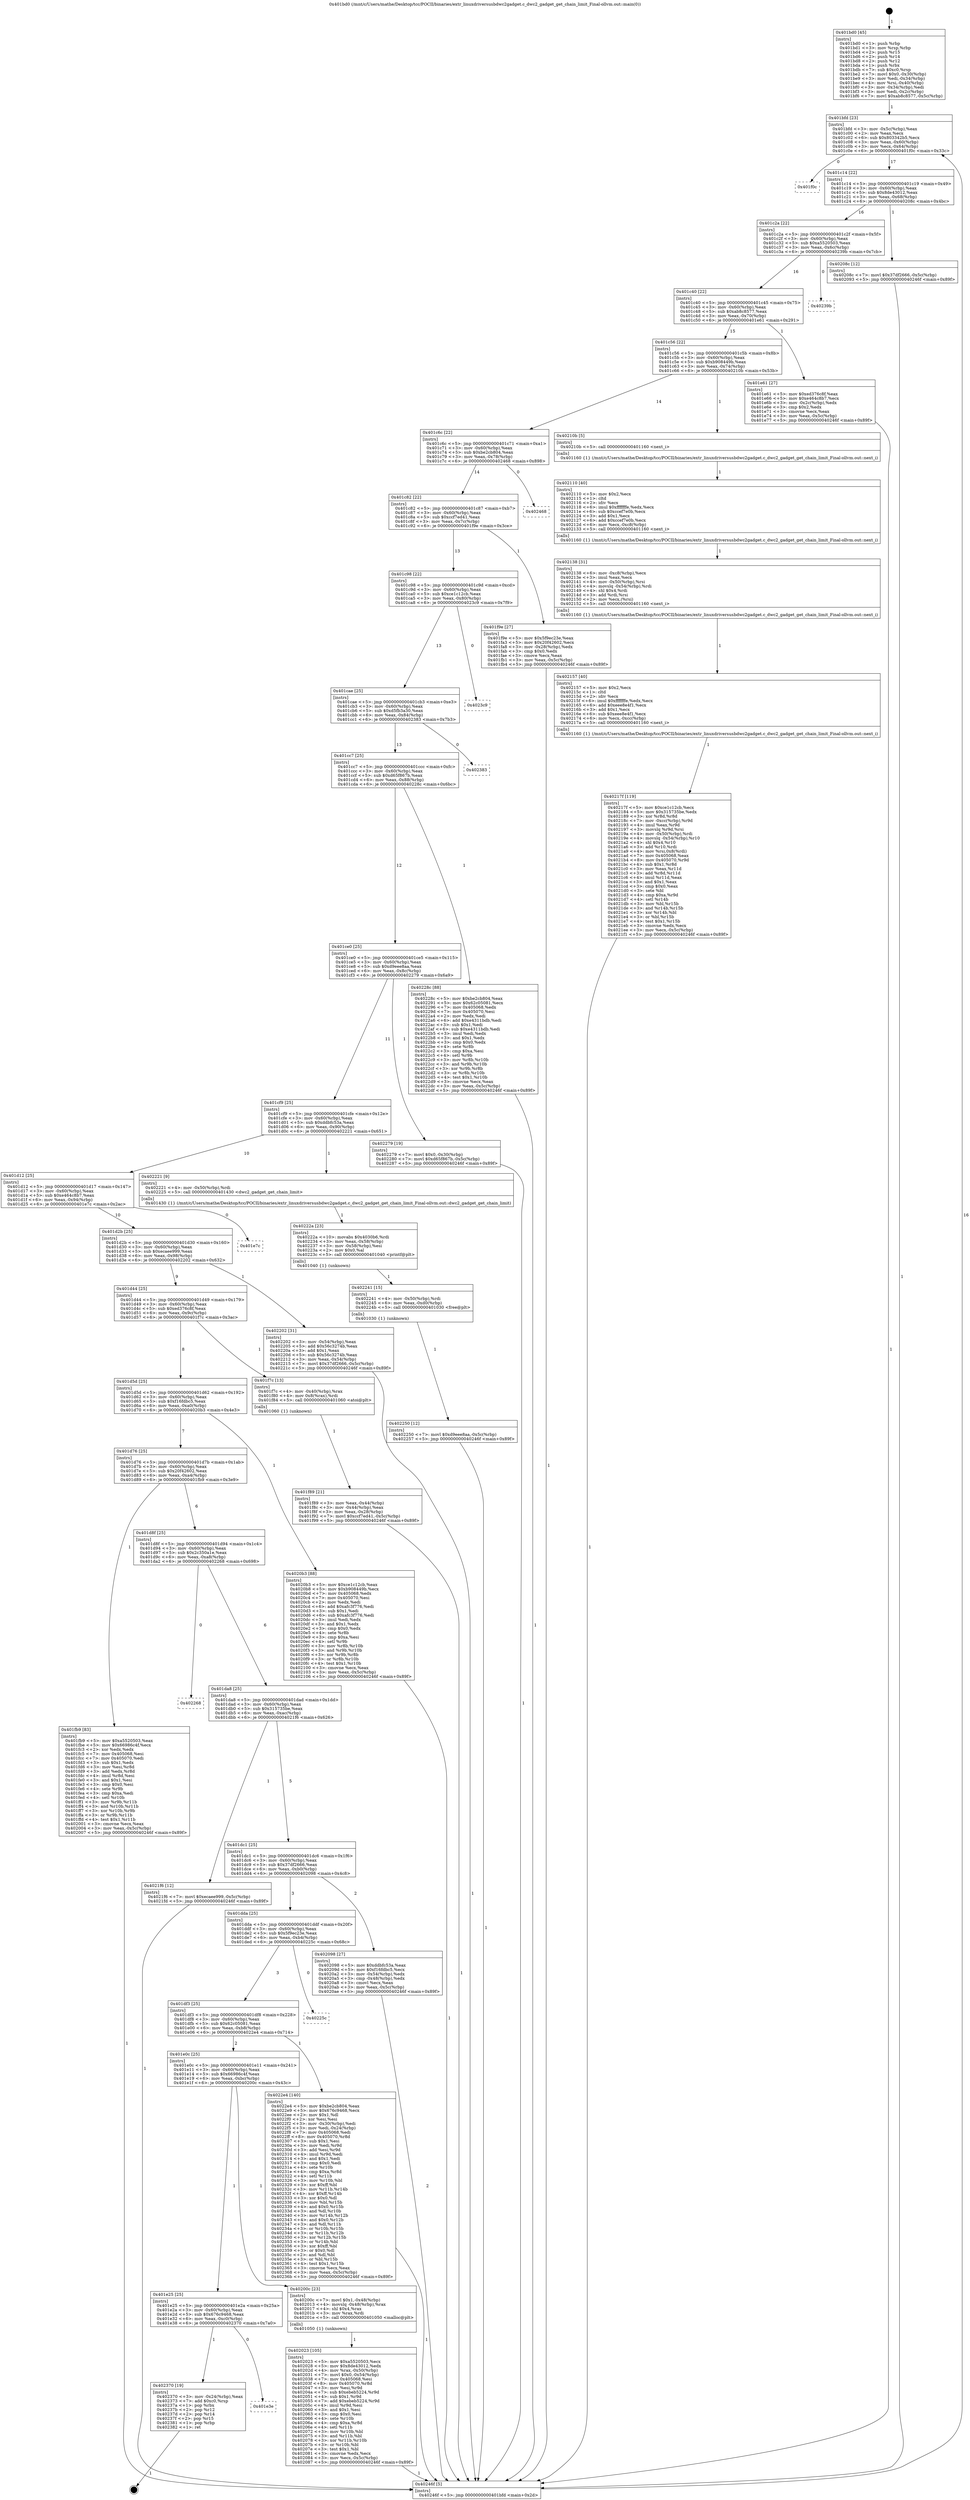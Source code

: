 digraph "0x401bd0" {
  label = "0x401bd0 (/mnt/c/Users/mathe/Desktop/tcc/POCII/binaries/extr_linuxdriversusbdwc2gadget.c_dwc2_gadget_get_chain_limit_Final-ollvm.out::main(0))"
  labelloc = "t"
  node[shape=record]

  Entry [label="",width=0.3,height=0.3,shape=circle,fillcolor=black,style=filled]
  "0x401bfd" [label="{
     0x401bfd [23]\l
     | [instrs]\l
     &nbsp;&nbsp;0x401bfd \<+3\>: mov -0x5c(%rbp),%eax\l
     &nbsp;&nbsp;0x401c00 \<+2\>: mov %eax,%ecx\l
     &nbsp;&nbsp;0x401c02 \<+6\>: sub $0x803342b5,%ecx\l
     &nbsp;&nbsp;0x401c08 \<+3\>: mov %eax,-0x60(%rbp)\l
     &nbsp;&nbsp;0x401c0b \<+3\>: mov %ecx,-0x64(%rbp)\l
     &nbsp;&nbsp;0x401c0e \<+6\>: je 0000000000401f0c \<main+0x33c\>\l
  }"]
  "0x401f0c" [label="{
     0x401f0c\l
  }", style=dashed]
  "0x401c14" [label="{
     0x401c14 [22]\l
     | [instrs]\l
     &nbsp;&nbsp;0x401c14 \<+5\>: jmp 0000000000401c19 \<main+0x49\>\l
     &nbsp;&nbsp;0x401c19 \<+3\>: mov -0x60(%rbp),%eax\l
     &nbsp;&nbsp;0x401c1c \<+5\>: sub $0x8de43012,%eax\l
     &nbsp;&nbsp;0x401c21 \<+3\>: mov %eax,-0x68(%rbp)\l
     &nbsp;&nbsp;0x401c24 \<+6\>: je 000000000040208c \<main+0x4bc\>\l
  }"]
  Exit [label="",width=0.3,height=0.3,shape=circle,fillcolor=black,style=filled,peripheries=2]
  "0x40208c" [label="{
     0x40208c [12]\l
     | [instrs]\l
     &nbsp;&nbsp;0x40208c \<+7\>: movl $0x37df2666,-0x5c(%rbp)\l
     &nbsp;&nbsp;0x402093 \<+5\>: jmp 000000000040246f \<main+0x89f\>\l
  }"]
  "0x401c2a" [label="{
     0x401c2a [22]\l
     | [instrs]\l
     &nbsp;&nbsp;0x401c2a \<+5\>: jmp 0000000000401c2f \<main+0x5f\>\l
     &nbsp;&nbsp;0x401c2f \<+3\>: mov -0x60(%rbp),%eax\l
     &nbsp;&nbsp;0x401c32 \<+5\>: sub $0xa5520503,%eax\l
     &nbsp;&nbsp;0x401c37 \<+3\>: mov %eax,-0x6c(%rbp)\l
     &nbsp;&nbsp;0x401c3a \<+6\>: je 000000000040239b \<main+0x7cb\>\l
  }"]
  "0x401e3e" [label="{
     0x401e3e\l
  }", style=dashed]
  "0x40239b" [label="{
     0x40239b\l
  }", style=dashed]
  "0x401c40" [label="{
     0x401c40 [22]\l
     | [instrs]\l
     &nbsp;&nbsp;0x401c40 \<+5\>: jmp 0000000000401c45 \<main+0x75\>\l
     &nbsp;&nbsp;0x401c45 \<+3\>: mov -0x60(%rbp),%eax\l
     &nbsp;&nbsp;0x401c48 \<+5\>: sub $0xab8c8577,%eax\l
     &nbsp;&nbsp;0x401c4d \<+3\>: mov %eax,-0x70(%rbp)\l
     &nbsp;&nbsp;0x401c50 \<+6\>: je 0000000000401e61 \<main+0x291\>\l
  }"]
  "0x402370" [label="{
     0x402370 [19]\l
     | [instrs]\l
     &nbsp;&nbsp;0x402370 \<+3\>: mov -0x24(%rbp),%eax\l
     &nbsp;&nbsp;0x402373 \<+7\>: add $0xc0,%rsp\l
     &nbsp;&nbsp;0x40237a \<+1\>: pop %rbx\l
     &nbsp;&nbsp;0x40237b \<+2\>: pop %r12\l
     &nbsp;&nbsp;0x40237d \<+2\>: pop %r14\l
     &nbsp;&nbsp;0x40237f \<+2\>: pop %r15\l
     &nbsp;&nbsp;0x402381 \<+1\>: pop %rbp\l
     &nbsp;&nbsp;0x402382 \<+1\>: ret\l
  }"]
  "0x401e61" [label="{
     0x401e61 [27]\l
     | [instrs]\l
     &nbsp;&nbsp;0x401e61 \<+5\>: mov $0xed376c8f,%eax\l
     &nbsp;&nbsp;0x401e66 \<+5\>: mov $0xe464c8b7,%ecx\l
     &nbsp;&nbsp;0x401e6b \<+3\>: mov -0x2c(%rbp),%edx\l
     &nbsp;&nbsp;0x401e6e \<+3\>: cmp $0x2,%edx\l
     &nbsp;&nbsp;0x401e71 \<+3\>: cmovne %ecx,%eax\l
     &nbsp;&nbsp;0x401e74 \<+3\>: mov %eax,-0x5c(%rbp)\l
     &nbsp;&nbsp;0x401e77 \<+5\>: jmp 000000000040246f \<main+0x89f\>\l
  }"]
  "0x401c56" [label="{
     0x401c56 [22]\l
     | [instrs]\l
     &nbsp;&nbsp;0x401c56 \<+5\>: jmp 0000000000401c5b \<main+0x8b\>\l
     &nbsp;&nbsp;0x401c5b \<+3\>: mov -0x60(%rbp),%eax\l
     &nbsp;&nbsp;0x401c5e \<+5\>: sub $0xb908449b,%eax\l
     &nbsp;&nbsp;0x401c63 \<+3\>: mov %eax,-0x74(%rbp)\l
     &nbsp;&nbsp;0x401c66 \<+6\>: je 000000000040210b \<main+0x53b\>\l
  }"]
  "0x40246f" [label="{
     0x40246f [5]\l
     | [instrs]\l
     &nbsp;&nbsp;0x40246f \<+5\>: jmp 0000000000401bfd \<main+0x2d\>\l
  }"]
  "0x401bd0" [label="{
     0x401bd0 [45]\l
     | [instrs]\l
     &nbsp;&nbsp;0x401bd0 \<+1\>: push %rbp\l
     &nbsp;&nbsp;0x401bd1 \<+3\>: mov %rsp,%rbp\l
     &nbsp;&nbsp;0x401bd4 \<+2\>: push %r15\l
     &nbsp;&nbsp;0x401bd6 \<+2\>: push %r14\l
     &nbsp;&nbsp;0x401bd8 \<+2\>: push %r12\l
     &nbsp;&nbsp;0x401bda \<+1\>: push %rbx\l
     &nbsp;&nbsp;0x401bdb \<+7\>: sub $0xc0,%rsp\l
     &nbsp;&nbsp;0x401be2 \<+7\>: movl $0x0,-0x30(%rbp)\l
     &nbsp;&nbsp;0x401be9 \<+3\>: mov %edi,-0x34(%rbp)\l
     &nbsp;&nbsp;0x401bec \<+4\>: mov %rsi,-0x40(%rbp)\l
     &nbsp;&nbsp;0x401bf0 \<+3\>: mov -0x34(%rbp),%edi\l
     &nbsp;&nbsp;0x401bf3 \<+3\>: mov %edi,-0x2c(%rbp)\l
     &nbsp;&nbsp;0x401bf6 \<+7\>: movl $0xab8c8577,-0x5c(%rbp)\l
  }"]
  "0x402250" [label="{
     0x402250 [12]\l
     | [instrs]\l
     &nbsp;&nbsp;0x402250 \<+7\>: movl $0xd9eee8aa,-0x5c(%rbp)\l
     &nbsp;&nbsp;0x402257 \<+5\>: jmp 000000000040246f \<main+0x89f\>\l
  }"]
  "0x40210b" [label="{
     0x40210b [5]\l
     | [instrs]\l
     &nbsp;&nbsp;0x40210b \<+5\>: call 0000000000401160 \<next_i\>\l
     | [calls]\l
     &nbsp;&nbsp;0x401160 \{1\} (/mnt/c/Users/mathe/Desktop/tcc/POCII/binaries/extr_linuxdriversusbdwc2gadget.c_dwc2_gadget_get_chain_limit_Final-ollvm.out::next_i)\l
  }"]
  "0x401c6c" [label="{
     0x401c6c [22]\l
     | [instrs]\l
     &nbsp;&nbsp;0x401c6c \<+5\>: jmp 0000000000401c71 \<main+0xa1\>\l
     &nbsp;&nbsp;0x401c71 \<+3\>: mov -0x60(%rbp),%eax\l
     &nbsp;&nbsp;0x401c74 \<+5\>: sub $0xbe2cb804,%eax\l
     &nbsp;&nbsp;0x401c79 \<+3\>: mov %eax,-0x78(%rbp)\l
     &nbsp;&nbsp;0x401c7c \<+6\>: je 0000000000402468 \<main+0x898\>\l
  }"]
  "0x402241" [label="{
     0x402241 [15]\l
     | [instrs]\l
     &nbsp;&nbsp;0x402241 \<+4\>: mov -0x50(%rbp),%rdi\l
     &nbsp;&nbsp;0x402245 \<+6\>: mov %eax,-0xd0(%rbp)\l
     &nbsp;&nbsp;0x40224b \<+5\>: call 0000000000401030 \<free@plt\>\l
     | [calls]\l
     &nbsp;&nbsp;0x401030 \{1\} (unknown)\l
  }"]
  "0x402468" [label="{
     0x402468\l
  }", style=dashed]
  "0x401c82" [label="{
     0x401c82 [22]\l
     | [instrs]\l
     &nbsp;&nbsp;0x401c82 \<+5\>: jmp 0000000000401c87 \<main+0xb7\>\l
     &nbsp;&nbsp;0x401c87 \<+3\>: mov -0x60(%rbp),%eax\l
     &nbsp;&nbsp;0x401c8a \<+5\>: sub $0xccf7ed41,%eax\l
     &nbsp;&nbsp;0x401c8f \<+3\>: mov %eax,-0x7c(%rbp)\l
     &nbsp;&nbsp;0x401c92 \<+6\>: je 0000000000401f9e \<main+0x3ce\>\l
  }"]
  "0x40222a" [label="{
     0x40222a [23]\l
     | [instrs]\l
     &nbsp;&nbsp;0x40222a \<+10\>: movabs $0x4030b6,%rdi\l
     &nbsp;&nbsp;0x402234 \<+3\>: mov %eax,-0x58(%rbp)\l
     &nbsp;&nbsp;0x402237 \<+3\>: mov -0x58(%rbp),%esi\l
     &nbsp;&nbsp;0x40223a \<+2\>: mov $0x0,%al\l
     &nbsp;&nbsp;0x40223c \<+5\>: call 0000000000401040 \<printf@plt\>\l
     | [calls]\l
     &nbsp;&nbsp;0x401040 \{1\} (unknown)\l
  }"]
  "0x401f9e" [label="{
     0x401f9e [27]\l
     | [instrs]\l
     &nbsp;&nbsp;0x401f9e \<+5\>: mov $0x5f9ec23e,%eax\l
     &nbsp;&nbsp;0x401fa3 \<+5\>: mov $0x20f42602,%ecx\l
     &nbsp;&nbsp;0x401fa8 \<+3\>: mov -0x28(%rbp),%edx\l
     &nbsp;&nbsp;0x401fab \<+3\>: cmp $0x0,%edx\l
     &nbsp;&nbsp;0x401fae \<+3\>: cmove %ecx,%eax\l
     &nbsp;&nbsp;0x401fb1 \<+3\>: mov %eax,-0x5c(%rbp)\l
     &nbsp;&nbsp;0x401fb4 \<+5\>: jmp 000000000040246f \<main+0x89f\>\l
  }"]
  "0x401c98" [label="{
     0x401c98 [22]\l
     | [instrs]\l
     &nbsp;&nbsp;0x401c98 \<+5\>: jmp 0000000000401c9d \<main+0xcd\>\l
     &nbsp;&nbsp;0x401c9d \<+3\>: mov -0x60(%rbp),%eax\l
     &nbsp;&nbsp;0x401ca0 \<+5\>: sub $0xce1c12cb,%eax\l
     &nbsp;&nbsp;0x401ca5 \<+3\>: mov %eax,-0x80(%rbp)\l
     &nbsp;&nbsp;0x401ca8 \<+6\>: je 00000000004023c9 \<main+0x7f9\>\l
  }"]
  "0x40217f" [label="{
     0x40217f [119]\l
     | [instrs]\l
     &nbsp;&nbsp;0x40217f \<+5\>: mov $0xce1c12cb,%ecx\l
     &nbsp;&nbsp;0x402184 \<+5\>: mov $0x315735be,%edx\l
     &nbsp;&nbsp;0x402189 \<+3\>: xor %r8d,%r8d\l
     &nbsp;&nbsp;0x40218c \<+7\>: mov -0xcc(%rbp),%r9d\l
     &nbsp;&nbsp;0x402193 \<+4\>: imul %eax,%r9d\l
     &nbsp;&nbsp;0x402197 \<+3\>: movslq %r9d,%rsi\l
     &nbsp;&nbsp;0x40219a \<+4\>: mov -0x50(%rbp),%rdi\l
     &nbsp;&nbsp;0x40219e \<+4\>: movslq -0x54(%rbp),%r10\l
     &nbsp;&nbsp;0x4021a2 \<+4\>: shl $0x4,%r10\l
     &nbsp;&nbsp;0x4021a6 \<+3\>: add %r10,%rdi\l
     &nbsp;&nbsp;0x4021a9 \<+4\>: mov %rsi,0x8(%rdi)\l
     &nbsp;&nbsp;0x4021ad \<+7\>: mov 0x405068,%eax\l
     &nbsp;&nbsp;0x4021b4 \<+8\>: mov 0x405070,%r9d\l
     &nbsp;&nbsp;0x4021bc \<+4\>: sub $0x1,%r8d\l
     &nbsp;&nbsp;0x4021c0 \<+3\>: mov %eax,%r11d\l
     &nbsp;&nbsp;0x4021c3 \<+3\>: add %r8d,%r11d\l
     &nbsp;&nbsp;0x4021c6 \<+4\>: imul %r11d,%eax\l
     &nbsp;&nbsp;0x4021ca \<+3\>: and $0x1,%eax\l
     &nbsp;&nbsp;0x4021cd \<+3\>: cmp $0x0,%eax\l
     &nbsp;&nbsp;0x4021d0 \<+3\>: sete %bl\l
     &nbsp;&nbsp;0x4021d3 \<+4\>: cmp $0xa,%r9d\l
     &nbsp;&nbsp;0x4021d7 \<+4\>: setl %r14b\l
     &nbsp;&nbsp;0x4021db \<+3\>: mov %bl,%r15b\l
     &nbsp;&nbsp;0x4021de \<+3\>: and %r14b,%r15b\l
     &nbsp;&nbsp;0x4021e1 \<+3\>: xor %r14b,%bl\l
     &nbsp;&nbsp;0x4021e4 \<+3\>: or %bl,%r15b\l
     &nbsp;&nbsp;0x4021e7 \<+4\>: test $0x1,%r15b\l
     &nbsp;&nbsp;0x4021eb \<+3\>: cmovne %edx,%ecx\l
     &nbsp;&nbsp;0x4021ee \<+3\>: mov %ecx,-0x5c(%rbp)\l
     &nbsp;&nbsp;0x4021f1 \<+5\>: jmp 000000000040246f \<main+0x89f\>\l
  }"]
  "0x4023c9" [label="{
     0x4023c9\l
  }", style=dashed]
  "0x401cae" [label="{
     0x401cae [25]\l
     | [instrs]\l
     &nbsp;&nbsp;0x401cae \<+5\>: jmp 0000000000401cb3 \<main+0xe3\>\l
     &nbsp;&nbsp;0x401cb3 \<+3\>: mov -0x60(%rbp),%eax\l
     &nbsp;&nbsp;0x401cb6 \<+5\>: sub $0xd5fb3a30,%eax\l
     &nbsp;&nbsp;0x401cbb \<+6\>: mov %eax,-0x84(%rbp)\l
     &nbsp;&nbsp;0x401cc1 \<+6\>: je 0000000000402383 \<main+0x7b3\>\l
  }"]
  "0x402157" [label="{
     0x402157 [40]\l
     | [instrs]\l
     &nbsp;&nbsp;0x402157 \<+5\>: mov $0x2,%ecx\l
     &nbsp;&nbsp;0x40215c \<+1\>: cltd\l
     &nbsp;&nbsp;0x40215d \<+2\>: idiv %ecx\l
     &nbsp;&nbsp;0x40215f \<+6\>: imul $0xfffffffe,%edx,%ecx\l
     &nbsp;&nbsp;0x402165 \<+6\>: add $0xeee8e4f1,%ecx\l
     &nbsp;&nbsp;0x40216b \<+3\>: add $0x1,%ecx\l
     &nbsp;&nbsp;0x40216e \<+6\>: sub $0xeee8e4f1,%ecx\l
     &nbsp;&nbsp;0x402174 \<+6\>: mov %ecx,-0xcc(%rbp)\l
     &nbsp;&nbsp;0x40217a \<+5\>: call 0000000000401160 \<next_i\>\l
     | [calls]\l
     &nbsp;&nbsp;0x401160 \{1\} (/mnt/c/Users/mathe/Desktop/tcc/POCII/binaries/extr_linuxdriversusbdwc2gadget.c_dwc2_gadget_get_chain_limit_Final-ollvm.out::next_i)\l
  }"]
  "0x402383" [label="{
     0x402383\l
  }", style=dashed]
  "0x401cc7" [label="{
     0x401cc7 [25]\l
     | [instrs]\l
     &nbsp;&nbsp;0x401cc7 \<+5\>: jmp 0000000000401ccc \<main+0xfc\>\l
     &nbsp;&nbsp;0x401ccc \<+3\>: mov -0x60(%rbp),%eax\l
     &nbsp;&nbsp;0x401ccf \<+5\>: sub $0xd65f867b,%eax\l
     &nbsp;&nbsp;0x401cd4 \<+6\>: mov %eax,-0x88(%rbp)\l
     &nbsp;&nbsp;0x401cda \<+6\>: je 000000000040228c \<main+0x6bc\>\l
  }"]
  "0x402138" [label="{
     0x402138 [31]\l
     | [instrs]\l
     &nbsp;&nbsp;0x402138 \<+6\>: mov -0xc8(%rbp),%ecx\l
     &nbsp;&nbsp;0x40213e \<+3\>: imul %eax,%ecx\l
     &nbsp;&nbsp;0x402141 \<+4\>: mov -0x50(%rbp),%rsi\l
     &nbsp;&nbsp;0x402145 \<+4\>: movslq -0x54(%rbp),%rdi\l
     &nbsp;&nbsp;0x402149 \<+4\>: shl $0x4,%rdi\l
     &nbsp;&nbsp;0x40214d \<+3\>: add %rdi,%rsi\l
     &nbsp;&nbsp;0x402150 \<+2\>: mov %ecx,(%rsi)\l
     &nbsp;&nbsp;0x402152 \<+5\>: call 0000000000401160 \<next_i\>\l
     | [calls]\l
     &nbsp;&nbsp;0x401160 \{1\} (/mnt/c/Users/mathe/Desktop/tcc/POCII/binaries/extr_linuxdriversusbdwc2gadget.c_dwc2_gadget_get_chain_limit_Final-ollvm.out::next_i)\l
  }"]
  "0x40228c" [label="{
     0x40228c [88]\l
     | [instrs]\l
     &nbsp;&nbsp;0x40228c \<+5\>: mov $0xbe2cb804,%eax\l
     &nbsp;&nbsp;0x402291 \<+5\>: mov $0x62c05081,%ecx\l
     &nbsp;&nbsp;0x402296 \<+7\>: mov 0x405068,%edx\l
     &nbsp;&nbsp;0x40229d \<+7\>: mov 0x405070,%esi\l
     &nbsp;&nbsp;0x4022a4 \<+2\>: mov %edx,%edi\l
     &nbsp;&nbsp;0x4022a6 \<+6\>: add $0xe4311bdb,%edi\l
     &nbsp;&nbsp;0x4022ac \<+3\>: sub $0x1,%edi\l
     &nbsp;&nbsp;0x4022af \<+6\>: sub $0xe4311bdb,%edi\l
     &nbsp;&nbsp;0x4022b5 \<+3\>: imul %edi,%edx\l
     &nbsp;&nbsp;0x4022b8 \<+3\>: and $0x1,%edx\l
     &nbsp;&nbsp;0x4022bb \<+3\>: cmp $0x0,%edx\l
     &nbsp;&nbsp;0x4022be \<+4\>: sete %r8b\l
     &nbsp;&nbsp;0x4022c2 \<+3\>: cmp $0xa,%esi\l
     &nbsp;&nbsp;0x4022c5 \<+4\>: setl %r9b\l
     &nbsp;&nbsp;0x4022c9 \<+3\>: mov %r8b,%r10b\l
     &nbsp;&nbsp;0x4022cc \<+3\>: and %r9b,%r10b\l
     &nbsp;&nbsp;0x4022cf \<+3\>: xor %r9b,%r8b\l
     &nbsp;&nbsp;0x4022d2 \<+3\>: or %r8b,%r10b\l
     &nbsp;&nbsp;0x4022d5 \<+4\>: test $0x1,%r10b\l
     &nbsp;&nbsp;0x4022d9 \<+3\>: cmovne %ecx,%eax\l
     &nbsp;&nbsp;0x4022dc \<+3\>: mov %eax,-0x5c(%rbp)\l
     &nbsp;&nbsp;0x4022df \<+5\>: jmp 000000000040246f \<main+0x89f\>\l
  }"]
  "0x401ce0" [label="{
     0x401ce0 [25]\l
     | [instrs]\l
     &nbsp;&nbsp;0x401ce0 \<+5\>: jmp 0000000000401ce5 \<main+0x115\>\l
     &nbsp;&nbsp;0x401ce5 \<+3\>: mov -0x60(%rbp),%eax\l
     &nbsp;&nbsp;0x401ce8 \<+5\>: sub $0xd9eee8aa,%eax\l
     &nbsp;&nbsp;0x401ced \<+6\>: mov %eax,-0x8c(%rbp)\l
     &nbsp;&nbsp;0x401cf3 \<+6\>: je 0000000000402279 \<main+0x6a9\>\l
  }"]
  "0x402110" [label="{
     0x402110 [40]\l
     | [instrs]\l
     &nbsp;&nbsp;0x402110 \<+5\>: mov $0x2,%ecx\l
     &nbsp;&nbsp;0x402115 \<+1\>: cltd\l
     &nbsp;&nbsp;0x402116 \<+2\>: idiv %ecx\l
     &nbsp;&nbsp;0x402118 \<+6\>: imul $0xfffffffe,%edx,%ecx\l
     &nbsp;&nbsp;0x40211e \<+6\>: sub $0xccef7e0b,%ecx\l
     &nbsp;&nbsp;0x402124 \<+3\>: add $0x1,%ecx\l
     &nbsp;&nbsp;0x402127 \<+6\>: add $0xccef7e0b,%ecx\l
     &nbsp;&nbsp;0x40212d \<+6\>: mov %ecx,-0xc8(%rbp)\l
     &nbsp;&nbsp;0x402133 \<+5\>: call 0000000000401160 \<next_i\>\l
     | [calls]\l
     &nbsp;&nbsp;0x401160 \{1\} (/mnt/c/Users/mathe/Desktop/tcc/POCII/binaries/extr_linuxdriversusbdwc2gadget.c_dwc2_gadget_get_chain_limit_Final-ollvm.out::next_i)\l
  }"]
  "0x402279" [label="{
     0x402279 [19]\l
     | [instrs]\l
     &nbsp;&nbsp;0x402279 \<+7\>: movl $0x0,-0x30(%rbp)\l
     &nbsp;&nbsp;0x402280 \<+7\>: movl $0xd65f867b,-0x5c(%rbp)\l
     &nbsp;&nbsp;0x402287 \<+5\>: jmp 000000000040246f \<main+0x89f\>\l
  }"]
  "0x401cf9" [label="{
     0x401cf9 [25]\l
     | [instrs]\l
     &nbsp;&nbsp;0x401cf9 \<+5\>: jmp 0000000000401cfe \<main+0x12e\>\l
     &nbsp;&nbsp;0x401cfe \<+3\>: mov -0x60(%rbp),%eax\l
     &nbsp;&nbsp;0x401d01 \<+5\>: sub $0xddbfc53a,%eax\l
     &nbsp;&nbsp;0x401d06 \<+6\>: mov %eax,-0x90(%rbp)\l
     &nbsp;&nbsp;0x401d0c \<+6\>: je 0000000000402221 \<main+0x651\>\l
  }"]
  "0x402023" [label="{
     0x402023 [105]\l
     | [instrs]\l
     &nbsp;&nbsp;0x402023 \<+5\>: mov $0xa5520503,%ecx\l
     &nbsp;&nbsp;0x402028 \<+5\>: mov $0x8de43012,%edx\l
     &nbsp;&nbsp;0x40202d \<+4\>: mov %rax,-0x50(%rbp)\l
     &nbsp;&nbsp;0x402031 \<+7\>: movl $0x0,-0x54(%rbp)\l
     &nbsp;&nbsp;0x402038 \<+7\>: mov 0x405068,%esi\l
     &nbsp;&nbsp;0x40203f \<+8\>: mov 0x405070,%r8d\l
     &nbsp;&nbsp;0x402047 \<+3\>: mov %esi,%r9d\l
     &nbsp;&nbsp;0x40204a \<+7\>: sub $0xebeb5224,%r9d\l
     &nbsp;&nbsp;0x402051 \<+4\>: sub $0x1,%r9d\l
     &nbsp;&nbsp;0x402055 \<+7\>: add $0xebeb5224,%r9d\l
     &nbsp;&nbsp;0x40205c \<+4\>: imul %r9d,%esi\l
     &nbsp;&nbsp;0x402060 \<+3\>: and $0x1,%esi\l
     &nbsp;&nbsp;0x402063 \<+3\>: cmp $0x0,%esi\l
     &nbsp;&nbsp;0x402066 \<+4\>: sete %r10b\l
     &nbsp;&nbsp;0x40206a \<+4\>: cmp $0xa,%r8d\l
     &nbsp;&nbsp;0x40206e \<+4\>: setl %r11b\l
     &nbsp;&nbsp;0x402072 \<+3\>: mov %r10b,%bl\l
     &nbsp;&nbsp;0x402075 \<+3\>: and %r11b,%bl\l
     &nbsp;&nbsp;0x402078 \<+3\>: xor %r11b,%r10b\l
     &nbsp;&nbsp;0x40207b \<+3\>: or %r10b,%bl\l
     &nbsp;&nbsp;0x40207e \<+3\>: test $0x1,%bl\l
     &nbsp;&nbsp;0x402081 \<+3\>: cmovne %edx,%ecx\l
     &nbsp;&nbsp;0x402084 \<+3\>: mov %ecx,-0x5c(%rbp)\l
     &nbsp;&nbsp;0x402087 \<+5\>: jmp 000000000040246f \<main+0x89f\>\l
  }"]
  "0x402221" [label="{
     0x402221 [9]\l
     | [instrs]\l
     &nbsp;&nbsp;0x402221 \<+4\>: mov -0x50(%rbp),%rdi\l
     &nbsp;&nbsp;0x402225 \<+5\>: call 0000000000401430 \<dwc2_gadget_get_chain_limit\>\l
     | [calls]\l
     &nbsp;&nbsp;0x401430 \{1\} (/mnt/c/Users/mathe/Desktop/tcc/POCII/binaries/extr_linuxdriversusbdwc2gadget.c_dwc2_gadget_get_chain_limit_Final-ollvm.out::dwc2_gadget_get_chain_limit)\l
  }"]
  "0x401d12" [label="{
     0x401d12 [25]\l
     | [instrs]\l
     &nbsp;&nbsp;0x401d12 \<+5\>: jmp 0000000000401d17 \<main+0x147\>\l
     &nbsp;&nbsp;0x401d17 \<+3\>: mov -0x60(%rbp),%eax\l
     &nbsp;&nbsp;0x401d1a \<+5\>: sub $0xe464c8b7,%eax\l
     &nbsp;&nbsp;0x401d1f \<+6\>: mov %eax,-0x94(%rbp)\l
     &nbsp;&nbsp;0x401d25 \<+6\>: je 0000000000401e7c \<main+0x2ac\>\l
  }"]
  "0x401e25" [label="{
     0x401e25 [25]\l
     | [instrs]\l
     &nbsp;&nbsp;0x401e25 \<+5\>: jmp 0000000000401e2a \<main+0x25a\>\l
     &nbsp;&nbsp;0x401e2a \<+3\>: mov -0x60(%rbp),%eax\l
     &nbsp;&nbsp;0x401e2d \<+5\>: sub $0x676c9468,%eax\l
     &nbsp;&nbsp;0x401e32 \<+6\>: mov %eax,-0xc0(%rbp)\l
     &nbsp;&nbsp;0x401e38 \<+6\>: je 0000000000402370 \<main+0x7a0\>\l
  }"]
  "0x401e7c" [label="{
     0x401e7c\l
  }", style=dashed]
  "0x401d2b" [label="{
     0x401d2b [25]\l
     | [instrs]\l
     &nbsp;&nbsp;0x401d2b \<+5\>: jmp 0000000000401d30 \<main+0x160\>\l
     &nbsp;&nbsp;0x401d30 \<+3\>: mov -0x60(%rbp),%eax\l
     &nbsp;&nbsp;0x401d33 \<+5\>: sub $0xecaee999,%eax\l
     &nbsp;&nbsp;0x401d38 \<+6\>: mov %eax,-0x98(%rbp)\l
     &nbsp;&nbsp;0x401d3e \<+6\>: je 0000000000402202 \<main+0x632\>\l
  }"]
  "0x40200c" [label="{
     0x40200c [23]\l
     | [instrs]\l
     &nbsp;&nbsp;0x40200c \<+7\>: movl $0x1,-0x48(%rbp)\l
     &nbsp;&nbsp;0x402013 \<+4\>: movslq -0x48(%rbp),%rax\l
     &nbsp;&nbsp;0x402017 \<+4\>: shl $0x4,%rax\l
     &nbsp;&nbsp;0x40201b \<+3\>: mov %rax,%rdi\l
     &nbsp;&nbsp;0x40201e \<+5\>: call 0000000000401050 \<malloc@plt\>\l
     | [calls]\l
     &nbsp;&nbsp;0x401050 \{1\} (unknown)\l
  }"]
  "0x402202" [label="{
     0x402202 [31]\l
     | [instrs]\l
     &nbsp;&nbsp;0x402202 \<+3\>: mov -0x54(%rbp),%eax\l
     &nbsp;&nbsp;0x402205 \<+5\>: add $0x56c3274b,%eax\l
     &nbsp;&nbsp;0x40220a \<+3\>: add $0x1,%eax\l
     &nbsp;&nbsp;0x40220d \<+5\>: sub $0x56c3274b,%eax\l
     &nbsp;&nbsp;0x402212 \<+3\>: mov %eax,-0x54(%rbp)\l
     &nbsp;&nbsp;0x402215 \<+7\>: movl $0x37df2666,-0x5c(%rbp)\l
     &nbsp;&nbsp;0x40221c \<+5\>: jmp 000000000040246f \<main+0x89f\>\l
  }"]
  "0x401d44" [label="{
     0x401d44 [25]\l
     | [instrs]\l
     &nbsp;&nbsp;0x401d44 \<+5\>: jmp 0000000000401d49 \<main+0x179\>\l
     &nbsp;&nbsp;0x401d49 \<+3\>: mov -0x60(%rbp),%eax\l
     &nbsp;&nbsp;0x401d4c \<+5\>: sub $0xed376c8f,%eax\l
     &nbsp;&nbsp;0x401d51 \<+6\>: mov %eax,-0x9c(%rbp)\l
     &nbsp;&nbsp;0x401d57 \<+6\>: je 0000000000401f7c \<main+0x3ac\>\l
  }"]
  "0x401e0c" [label="{
     0x401e0c [25]\l
     | [instrs]\l
     &nbsp;&nbsp;0x401e0c \<+5\>: jmp 0000000000401e11 \<main+0x241\>\l
     &nbsp;&nbsp;0x401e11 \<+3\>: mov -0x60(%rbp),%eax\l
     &nbsp;&nbsp;0x401e14 \<+5\>: sub $0x66986c4f,%eax\l
     &nbsp;&nbsp;0x401e19 \<+6\>: mov %eax,-0xbc(%rbp)\l
     &nbsp;&nbsp;0x401e1f \<+6\>: je 000000000040200c \<main+0x43c\>\l
  }"]
  "0x401f7c" [label="{
     0x401f7c [13]\l
     | [instrs]\l
     &nbsp;&nbsp;0x401f7c \<+4\>: mov -0x40(%rbp),%rax\l
     &nbsp;&nbsp;0x401f80 \<+4\>: mov 0x8(%rax),%rdi\l
     &nbsp;&nbsp;0x401f84 \<+5\>: call 0000000000401060 \<atoi@plt\>\l
     | [calls]\l
     &nbsp;&nbsp;0x401060 \{1\} (unknown)\l
  }"]
  "0x401d5d" [label="{
     0x401d5d [25]\l
     | [instrs]\l
     &nbsp;&nbsp;0x401d5d \<+5\>: jmp 0000000000401d62 \<main+0x192\>\l
     &nbsp;&nbsp;0x401d62 \<+3\>: mov -0x60(%rbp),%eax\l
     &nbsp;&nbsp;0x401d65 \<+5\>: sub $0xf16fdbc5,%eax\l
     &nbsp;&nbsp;0x401d6a \<+6\>: mov %eax,-0xa0(%rbp)\l
     &nbsp;&nbsp;0x401d70 \<+6\>: je 00000000004020b3 \<main+0x4e3\>\l
  }"]
  "0x401f89" [label="{
     0x401f89 [21]\l
     | [instrs]\l
     &nbsp;&nbsp;0x401f89 \<+3\>: mov %eax,-0x44(%rbp)\l
     &nbsp;&nbsp;0x401f8c \<+3\>: mov -0x44(%rbp),%eax\l
     &nbsp;&nbsp;0x401f8f \<+3\>: mov %eax,-0x28(%rbp)\l
     &nbsp;&nbsp;0x401f92 \<+7\>: movl $0xccf7ed41,-0x5c(%rbp)\l
     &nbsp;&nbsp;0x401f99 \<+5\>: jmp 000000000040246f \<main+0x89f\>\l
  }"]
  "0x4022e4" [label="{
     0x4022e4 [140]\l
     | [instrs]\l
     &nbsp;&nbsp;0x4022e4 \<+5\>: mov $0xbe2cb804,%eax\l
     &nbsp;&nbsp;0x4022e9 \<+5\>: mov $0x676c9468,%ecx\l
     &nbsp;&nbsp;0x4022ee \<+2\>: mov $0x1,%dl\l
     &nbsp;&nbsp;0x4022f0 \<+2\>: xor %esi,%esi\l
     &nbsp;&nbsp;0x4022f2 \<+3\>: mov -0x30(%rbp),%edi\l
     &nbsp;&nbsp;0x4022f5 \<+3\>: mov %edi,-0x24(%rbp)\l
     &nbsp;&nbsp;0x4022f8 \<+7\>: mov 0x405068,%edi\l
     &nbsp;&nbsp;0x4022ff \<+8\>: mov 0x405070,%r8d\l
     &nbsp;&nbsp;0x402307 \<+3\>: sub $0x1,%esi\l
     &nbsp;&nbsp;0x40230a \<+3\>: mov %edi,%r9d\l
     &nbsp;&nbsp;0x40230d \<+3\>: add %esi,%r9d\l
     &nbsp;&nbsp;0x402310 \<+4\>: imul %r9d,%edi\l
     &nbsp;&nbsp;0x402314 \<+3\>: and $0x1,%edi\l
     &nbsp;&nbsp;0x402317 \<+3\>: cmp $0x0,%edi\l
     &nbsp;&nbsp;0x40231a \<+4\>: sete %r10b\l
     &nbsp;&nbsp;0x40231e \<+4\>: cmp $0xa,%r8d\l
     &nbsp;&nbsp;0x402322 \<+4\>: setl %r11b\l
     &nbsp;&nbsp;0x402326 \<+3\>: mov %r10b,%bl\l
     &nbsp;&nbsp;0x402329 \<+3\>: xor $0xff,%bl\l
     &nbsp;&nbsp;0x40232c \<+3\>: mov %r11b,%r14b\l
     &nbsp;&nbsp;0x40232f \<+4\>: xor $0xff,%r14b\l
     &nbsp;&nbsp;0x402333 \<+3\>: xor $0x0,%dl\l
     &nbsp;&nbsp;0x402336 \<+3\>: mov %bl,%r15b\l
     &nbsp;&nbsp;0x402339 \<+4\>: and $0x0,%r15b\l
     &nbsp;&nbsp;0x40233d \<+3\>: and %dl,%r10b\l
     &nbsp;&nbsp;0x402340 \<+3\>: mov %r14b,%r12b\l
     &nbsp;&nbsp;0x402343 \<+4\>: and $0x0,%r12b\l
     &nbsp;&nbsp;0x402347 \<+3\>: and %dl,%r11b\l
     &nbsp;&nbsp;0x40234a \<+3\>: or %r10b,%r15b\l
     &nbsp;&nbsp;0x40234d \<+3\>: or %r11b,%r12b\l
     &nbsp;&nbsp;0x402350 \<+3\>: xor %r12b,%r15b\l
     &nbsp;&nbsp;0x402353 \<+3\>: or %r14b,%bl\l
     &nbsp;&nbsp;0x402356 \<+3\>: xor $0xff,%bl\l
     &nbsp;&nbsp;0x402359 \<+3\>: or $0x0,%dl\l
     &nbsp;&nbsp;0x40235c \<+2\>: and %dl,%bl\l
     &nbsp;&nbsp;0x40235e \<+3\>: or %bl,%r15b\l
     &nbsp;&nbsp;0x402361 \<+4\>: test $0x1,%r15b\l
     &nbsp;&nbsp;0x402365 \<+3\>: cmovne %ecx,%eax\l
     &nbsp;&nbsp;0x402368 \<+3\>: mov %eax,-0x5c(%rbp)\l
     &nbsp;&nbsp;0x40236b \<+5\>: jmp 000000000040246f \<main+0x89f\>\l
  }"]
  "0x4020b3" [label="{
     0x4020b3 [88]\l
     | [instrs]\l
     &nbsp;&nbsp;0x4020b3 \<+5\>: mov $0xce1c12cb,%eax\l
     &nbsp;&nbsp;0x4020b8 \<+5\>: mov $0xb908449b,%ecx\l
     &nbsp;&nbsp;0x4020bd \<+7\>: mov 0x405068,%edx\l
     &nbsp;&nbsp;0x4020c4 \<+7\>: mov 0x405070,%esi\l
     &nbsp;&nbsp;0x4020cb \<+2\>: mov %edx,%edi\l
     &nbsp;&nbsp;0x4020cd \<+6\>: add $0xafc3f776,%edi\l
     &nbsp;&nbsp;0x4020d3 \<+3\>: sub $0x1,%edi\l
     &nbsp;&nbsp;0x4020d6 \<+6\>: sub $0xafc3f776,%edi\l
     &nbsp;&nbsp;0x4020dc \<+3\>: imul %edi,%edx\l
     &nbsp;&nbsp;0x4020df \<+3\>: and $0x1,%edx\l
     &nbsp;&nbsp;0x4020e2 \<+3\>: cmp $0x0,%edx\l
     &nbsp;&nbsp;0x4020e5 \<+4\>: sete %r8b\l
     &nbsp;&nbsp;0x4020e9 \<+3\>: cmp $0xa,%esi\l
     &nbsp;&nbsp;0x4020ec \<+4\>: setl %r9b\l
     &nbsp;&nbsp;0x4020f0 \<+3\>: mov %r8b,%r10b\l
     &nbsp;&nbsp;0x4020f3 \<+3\>: and %r9b,%r10b\l
     &nbsp;&nbsp;0x4020f6 \<+3\>: xor %r9b,%r8b\l
     &nbsp;&nbsp;0x4020f9 \<+3\>: or %r8b,%r10b\l
     &nbsp;&nbsp;0x4020fc \<+4\>: test $0x1,%r10b\l
     &nbsp;&nbsp;0x402100 \<+3\>: cmovne %ecx,%eax\l
     &nbsp;&nbsp;0x402103 \<+3\>: mov %eax,-0x5c(%rbp)\l
     &nbsp;&nbsp;0x402106 \<+5\>: jmp 000000000040246f \<main+0x89f\>\l
  }"]
  "0x401d76" [label="{
     0x401d76 [25]\l
     | [instrs]\l
     &nbsp;&nbsp;0x401d76 \<+5\>: jmp 0000000000401d7b \<main+0x1ab\>\l
     &nbsp;&nbsp;0x401d7b \<+3\>: mov -0x60(%rbp),%eax\l
     &nbsp;&nbsp;0x401d7e \<+5\>: sub $0x20f42602,%eax\l
     &nbsp;&nbsp;0x401d83 \<+6\>: mov %eax,-0xa4(%rbp)\l
     &nbsp;&nbsp;0x401d89 \<+6\>: je 0000000000401fb9 \<main+0x3e9\>\l
  }"]
  "0x401df3" [label="{
     0x401df3 [25]\l
     | [instrs]\l
     &nbsp;&nbsp;0x401df3 \<+5\>: jmp 0000000000401df8 \<main+0x228\>\l
     &nbsp;&nbsp;0x401df8 \<+3\>: mov -0x60(%rbp),%eax\l
     &nbsp;&nbsp;0x401dfb \<+5\>: sub $0x62c05081,%eax\l
     &nbsp;&nbsp;0x401e00 \<+6\>: mov %eax,-0xb8(%rbp)\l
     &nbsp;&nbsp;0x401e06 \<+6\>: je 00000000004022e4 \<main+0x714\>\l
  }"]
  "0x401fb9" [label="{
     0x401fb9 [83]\l
     | [instrs]\l
     &nbsp;&nbsp;0x401fb9 \<+5\>: mov $0xa5520503,%eax\l
     &nbsp;&nbsp;0x401fbe \<+5\>: mov $0x66986c4f,%ecx\l
     &nbsp;&nbsp;0x401fc3 \<+2\>: xor %edx,%edx\l
     &nbsp;&nbsp;0x401fc5 \<+7\>: mov 0x405068,%esi\l
     &nbsp;&nbsp;0x401fcc \<+7\>: mov 0x405070,%edi\l
     &nbsp;&nbsp;0x401fd3 \<+3\>: sub $0x1,%edx\l
     &nbsp;&nbsp;0x401fd6 \<+3\>: mov %esi,%r8d\l
     &nbsp;&nbsp;0x401fd9 \<+3\>: add %edx,%r8d\l
     &nbsp;&nbsp;0x401fdc \<+4\>: imul %r8d,%esi\l
     &nbsp;&nbsp;0x401fe0 \<+3\>: and $0x1,%esi\l
     &nbsp;&nbsp;0x401fe3 \<+3\>: cmp $0x0,%esi\l
     &nbsp;&nbsp;0x401fe6 \<+4\>: sete %r9b\l
     &nbsp;&nbsp;0x401fea \<+3\>: cmp $0xa,%edi\l
     &nbsp;&nbsp;0x401fed \<+4\>: setl %r10b\l
     &nbsp;&nbsp;0x401ff1 \<+3\>: mov %r9b,%r11b\l
     &nbsp;&nbsp;0x401ff4 \<+3\>: and %r10b,%r11b\l
     &nbsp;&nbsp;0x401ff7 \<+3\>: xor %r10b,%r9b\l
     &nbsp;&nbsp;0x401ffa \<+3\>: or %r9b,%r11b\l
     &nbsp;&nbsp;0x401ffd \<+4\>: test $0x1,%r11b\l
     &nbsp;&nbsp;0x402001 \<+3\>: cmovne %ecx,%eax\l
     &nbsp;&nbsp;0x402004 \<+3\>: mov %eax,-0x5c(%rbp)\l
     &nbsp;&nbsp;0x402007 \<+5\>: jmp 000000000040246f \<main+0x89f\>\l
  }"]
  "0x401d8f" [label="{
     0x401d8f [25]\l
     | [instrs]\l
     &nbsp;&nbsp;0x401d8f \<+5\>: jmp 0000000000401d94 \<main+0x1c4\>\l
     &nbsp;&nbsp;0x401d94 \<+3\>: mov -0x60(%rbp),%eax\l
     &nbsp;&nbsp;0x401d97 \<+5\>: sub $0x2c350a1e,%eax\l
     &nbsp;&nbsp;0x401d9c \<+6\>: mov %eax,-0xa8(%rbp)\l
     &nbsp;&nbsp;0x401da2 \<+6\>: je 0000000000402268 \<main+0x698\>\l
  }"]
  "0x40225c" [label="{
     0x40225c\l
  }", style=dashed]
  "0x402268" [label="{
     0x402268\l
  }", style=dashed]
  "0x401da8" [label="{
     0x401da8 [25]\l
     | [instrs]\l
     &nbsp;&nbsp;0x401da8 \<+5\>: jmp 0000000000401dad \<main+0x1dd\>\l
     &nbsp;&nbsp;0x401dad \<+3\>: mov -0x60(%rbp),%eax\l
     &nbsp;&nbsp;0x401db0 \<+5\>: sub $0x315735be,%eax\l
     &nbsp;&nbsp;0x401db5 \<+6\>: mov %eax,-0xac(%rbp)\l
     &nbsp;&nbsp;0x401dbb \<+6\>: je 00000000004021f6 \<main+0x626\>\l
  }"]
  "0x401dda" [label="{
     0x401dda [25]\l
     | [instrs]\l
     &nbsp;&nbsp;0x401dda \<+5\>: jmp 0000000000401ddf \<main+0x20f\>\l
     &nbsp;&nbsp;0x401ddf \<+3\>: mov -0x60(%rbp),%eax\l
     &nbsp;&nbsp;0x401de2 \<+5\>: sub $0x5f9ec23e,%eax\l
     &nbsp;&nbsp;0x401de7 \<+6\>: mov %eax,-0xb4(%rbp)\l
     &nbsp;&nbsp;0x401ded \<+6\>: je 000000000040225c \<main+0x68c\>\l
  }"]
  "0x4021f6" [label="{
     0x4021f6 [12]\l
     | [instrs]\l
     &nbsp;&nbsp;0x4021f6 \<+7\>: movl $0xecaee999,-0x5c(%rbp)\l
     &nbsp;&nbsp;0x4021fd \<+5\>: jmp 000000000040246f \<main+0x89f\>\l
  }"]
  "0x401dc1" [label="{
     0x401dc1 [25]\l
     | [instrs]\l
     &nbsp;&nbsp;0x401dc1 \<+5\>: jmp 0000000000401dc6 \<main+0x1f6\>\l
     &nbsp;&nbsp;0x401dc6 \<+3\>: mov -0x60(%rbp),%eax\l
     &nbsp;&nbsp;0x401dc9 \<+5\>: sub $0x37df2666,%eax\l
     &nbsp;&nbsp;0x401dce \<+6\>: mov %eax,-0xb0(%rbp)\l
     &nbsp;&nbsp;0x401dd4 \<+6\>: je 0000000000402098 \<main+0x4c8\>\l
  }"]
  "0x402098" [label="{
     0x402098 [27]\l
     | [instrs]\l
     &nbsp;&nbsp;0x402098 \<+5\>: mov $0xddbfc53a,%eax\l
     &nbsp;&nbsp;0x40209d \<+5\>: mov $0xf16fdbc5,%ecx\l
     &nbsp;&nbsp;0x4020a2 \<+3\>: mov -0x54(%rbp),%edx\l
     &nbsp;&nbsp;0x4020a5 \<+3\>: cmp -0x48(%rbp),%edx\l
     &nbsp;&nbsp;0x4020a8 \<+3\>: cmovl %ecx,%eax\l
     &nbsp;&nbsp;0x4020ab \<+3\>: mov %eax,-0x5c(%rbp)\l
     &nbsp;&nbsp;0x4020ae \<+5\>: jmp 000000000040246f \<main+0x89f\>\l
  }"]
  Entry -> "0x401bd0" [label=" 1"]
  "0x401bfd" -> "0x401f0c" [label=" 0"]
  "0x401bfd" -> "0x401c14" [label=" 17"]
  "0x402370" -> Exit [label=" 1"]
  "0x401c14" -> "0x40208c" [label=" 1"]
  "0x401c14" -> "0x401c2a" [label=" 16"]
  "0x401e25" -> "0x401e3e" [label=" 0"]
  "0x401c2a" -> "0x40239b" [label=" 0"]
  "0x401c2a" -> "0x401c40" [label=" 16"]
  "0x401e25" -> "0x402370" [label=" 1"]
  "0x401c40" -> "0x401e61" [label=" 1"]
  "0x401c40" -> "0x401c56" [label=" 15"]
  "0x401e61" -> "0x40246f" [label=" 1"]
  "0x401bd0" -> "0x401bfd" [label=" 1"]
  "0x40246f" -> "0x401bfd" [label=" 16"]
  "0x4022e4" -> "0x40246f" [label=" 1"]
  "0x401c56" -> "0x40210b" [label=" 1"]
  "0x401c56" -> "0x401c6c" [label=" 14"]
  "0x40228c" -> "0x40246f" [label=" 1"]
  "0x401c6c" -> "0x402468" [label=" 0"]
  "0x401c6c" -> "0x401c82" [label=" 14"]
  "0x402279" -> "0x40246f" [label=" 1"]
  "0x401c82" -> "0x401f9e" [label=" 1"]
  "0x401c82" -> "0x401c98" [label=" 13"]
  "0x402250" -> "0x40246f" [label=" 1"]
  "0x401c98" -> "0x4023c9" [label=" 0"]
  "0x401c98" -> "0x401cae" [label=" 13"]
  "0x402241" -> "0x402250" [label=" 1"]
  "0x401cae" -> "0x402383" [label=" 0"]
  "0x401cae" -> "0x401cc7" [label=" 13"]
  "0x40222a" -> "0x402241" [label=" 1"]
  "0x401cc7" -> "0x40228c" [label=" 1"]
  "0x401cc7" -> "0x401ce0" [label=" 12"]
  "0x402221" -> "0x40222a" [label=" 1"]
  "0x401ce0" -> "0x402279" [label=" 1"]
  "0x401ce0" -> "0x401cf9" [label=" 11"]
  "0x402202" -> "0x40246f" [label=" 1"]
  "0x401cf9" -> "0x402221" [label=" 1"]
  "0x401cf9" -> "0x401d12" [label=" 10"]
  "0x4021f6" -> "0x40246f" [label=" 1"]
  "0x401d12" -> "0x401e7c" [label=" 0"]
  "0x401d12" -> "0x401d2b" [label=" 10"]
  "0x40217f" -> "0x40246f" [label=" 1"]
  "0x401d2b" -> "0x402202" [label=" 1"]
  "0x401d2b" -> "0x401d44" [label=" 9"]
  "0x402157" -> "0x40217f" [label=" 1"]
  "0x401d44" -> "0x401f7c" [label=" 1"]
  "0x401d44" -> "0x401d5d" [label=" 8"]
  "0x401f7c" -> "0x401f89" [label=" 1"]
  "0x401f89" -> "0x40246f" [label=" 1"]
  "0x401f9e" -> "0x40246f" [label=" 1"]
  "0x402110" -> "0x402138" [label=" 1"]
  "0x401d5d" -> "0x4020b3" [label=" 1"]
  "0x401d5d" -> "0x401d76" [label=" 7"]
  "0x40210b" -> "0x402110" [label=" 1"]
  "0x401d76" -> "0x401fb9" [label=" 1"]
  "0x401d76" -> "0x401d8f" [label=" 6"]
  "0x401fb9" -> "0x40246f" [label=" 1"]
  "0x402098" -> "0x40246f" [label=" 2"]
  "0x401d8f" -> "0x402268" [label=" 0"]
  "0x401d8f" -> "0x401da8" [label=" 6"]
  "0x40208c" -> "0x40246f" [label=" 1"]
  "0x401da8" -> "0x4021f6" [label=" 1"]
  "0x401da8" -> "0x401dc1" [label=" 5"]
  "0x40200c" -> "0x402023" [label=" 1"]
  "0x401dc1" -> "0x402098" [label=" 2"]
  "0x401dc1" -> "0x401dda" [label=" 3"]
  "0x402023" -> "0x40246f" [label=" 1"]
  "0x401dda" -> "0x40225c" [label=" 0"]
  "0x401dda" -> "0x401df3" [label=" 3"]
  "0x4020b3" -> "0x40246f" [label=" 1"]
  "0x401df3" -> "0x4022e4" [label=" 1"]
  "0x401df3" -> "0x401e0c" [label=" 2"]
  "0x402138" -> "0x402157" [label=" 1"]
  "0x401e0c" -> "0x40200c" [label=" 1"]
  "0x401e0c" -> "0x401e25" [label=" 1"]
}
